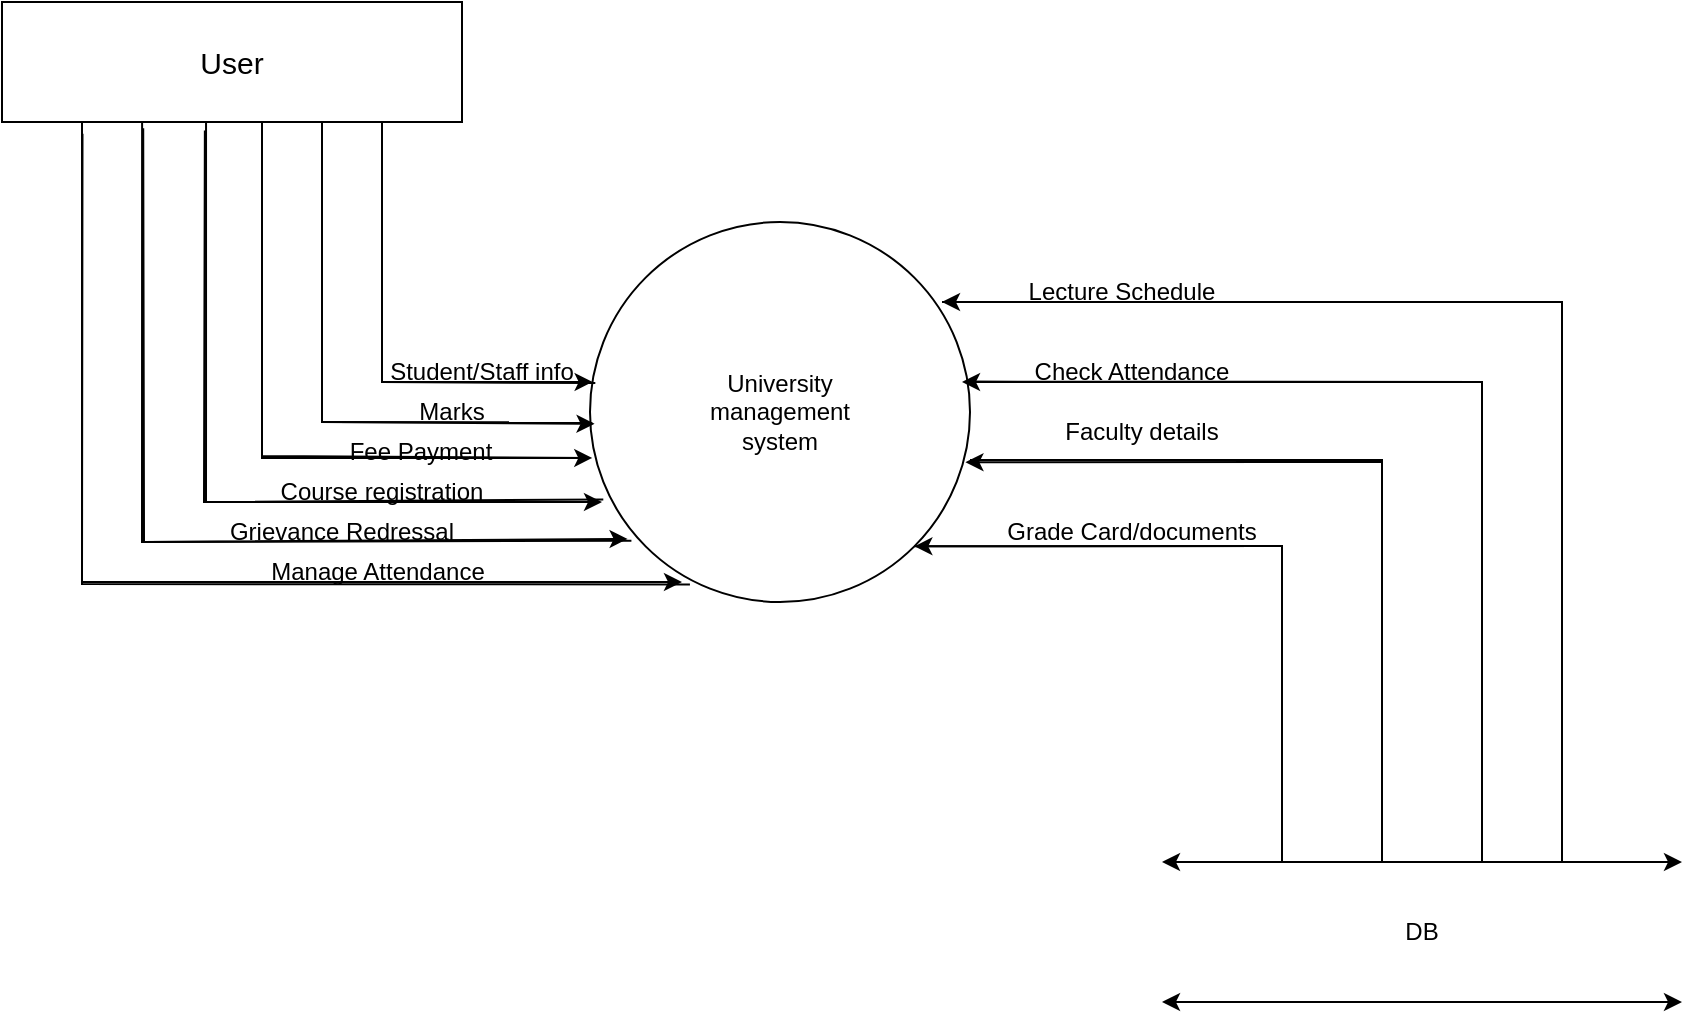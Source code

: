 <mxfile version="23.1.5" type="github">
  <diagram name="Page-1" id="agW8wjErQOaKU3tMcuwa">
    <mxGraphModel dx="993" dy="615" grid="1" gridSize="10" guides="1" tooltips="1" connect="1" arrows="1" fold="1" page="1" pageScale="1" pageWidth="827" pageHeight="1169" math="0" shadow="0">
      <root>
        <mxCell id="0" />
        <mxCell id="1" parent="0" />
        <mxCell id="E5SZIKUxcwCQIkeyADVF-1" value="" style="ellipse;whiteSpace=wrap;html=1;aspect=fixed;" parent="1" vertex="1">
          <mxGeometry x="414" y="160" width="190" height="190" as="geometry" />
        </mxCell>
        <mxCell id="E5SZIKUxcwCQIkeyADVF-2" value="University&lt;br&gt;management&lt;br&gt;system" style="text;strokeColor=none;align=center;fillColor=none;html=1;verticalAlign=middle;whiteSpace=wrap;rounded=0;" parent="1" vertex="1">
          <mxGeometry x="469" y="240" width="80" height="30" as="geometry" />
        </mxCell>
        <mxCell id="E5SZIKUxcwCQIkeyADVF-3" value="&lt;font style=&quot;font-size: 15px;&quot;&gt;User&lt;/font&gt;" style="rounded=0;whiteSpace=wrap;html=1;" parent="1" vertex="1">
          <mxGeometry x="120" y="50" width="230" height="60" as="geometry" />
        </mxCell>
        <mxCell id="E5SZIKUxcwCQIkeyADVF-6" value="" style="endArrow=none;html=1;rounded=0;exitX=0.014;exitY=0.424;exitDx=0;exitDy=0;exitPerimeter=0;" parent="1" edge="1" source="E5SZIKUxcwCQIkeyADVF-1">
          <mxGeometry width="50" height="50" relative="1" as="geometry">
            <mxPoint x="410" y="240" as="sourcePoint" />
            <mxPoint x="310" y="110" as="targetPoint" />
            <Array as="points">
              <mxPoint x="310" y="240" />
            </Array>
          </mxGeometry>
        </mxCell>
        <mxCell id="E5SZIKUxcwCQIkeyADVF-7" value="" style="endArrow=none;html=1;rounded=0;" parent="1" edge="1">
          <mxGeometry width="50" height="50" relative="1" as="geometry">
            <mxPoint x="280" y="260" as="sourcePoint" />
            <mxPoint x="280" y="110" as="targetPoint" />
            <Array as="points">
              <mxPoint x="280" y="180" />
            </Array>
          </mxGeometry>
        </mxCell>
        <mxCell id="E5SZIKUxcwCQIkeyADVF-8" value="" style="endArrow=none;html=1;rounded=0;entryX=0.006;entryY=0.527;entryDx=0;entryDy=0;entryPerimeter=0;" parent="1" target="E5SZIKUxcwCQIkeyADVF-1" edge="1">
          <mxGeometry width="50" height="50" relative="1" as="geometry">
            <mxPoint x="280" y="260" as="sourcePoint" />
            <mxPoint x="390" y="240" as="targetPoint" />
          </mxGeometry>
        </mxCell>
        <mxCell id="_fnn-5f8zI0juOkFKOcM-1" value="" style="endArrow=none;html=1;rounded=0;exitX=-0.004;exitY=0.621;exitDx=0;exitDy=0;exitPerimeter=0;" edge="1" parent="1" source="E5SZIKUxcwCQIkeyADVF-1">
          <mxGeometry width="50" height="50" relative="1" as="geometry">
            <mxPoint x="330" y="277" as="sourcePoint" />
            <mxPoint x="250" y="110" as="targetPoint" />
            <Array as="points">
              <mxPoint x="250" y="277" />
            </Array>
          </mxGeometry>
        </mxCell>
        <mxCell id="_fnn-5f8zI0juOkFKOcM-2" value="" style="endArrow=none;html=1;rounded=0;exitX=0.035;exitY=0.73;exitDx=0;exitDy=0;exitPerimeter=0;" edge="1" parent="1" source="E5SZIKUxcwCQIkeyADVF-1">
          <mxGeometry width="50" height="50" relative="1" as="geometry">
            <mxPoint x="390" y="290.72" as="sourcePoint" />
            <mxPoint x="222.02" y="110" as="targetPoint" />
            <Array as="points">
              <mxPoint x="222" y="300" />
              <mxPoint x="222.02" y="260" />
            </Array>
          </mxGeometry>
        </mxCell>
        <mxCell id="_fnn-5f8zI0juOkFKOcM-3" value="" style="endArrow=none;html=1;rounded=0;exitX=0.109;exitY=0.839;exitDx=0;exitDy=0;exitPerimeter=0;" edge="1" parent="1" source="E5SZIKUxcwCQIkeyADVF-1">
          <mxGeometry width="50" height="50" relative="1" as="geometry">
            <mxPoint x="390.0" y="310.67" as="sourcePoint" />
            <mxPoint x="190.05" y="110" as="targetPoint" />
            <Array as="points">
              <mxPoint x="190" y="320" />
            </Array>
          </mxGeometry>
        </mxCell>
        <mxCell id="_fnn-5f8zI0juOkFKOcM-4" value="" style="endArrow=none;html=1;rounded=0;exitX=0.263;exitY=0.954;exitDx=0;exitDy=0;exitPerimeter=0;" edge="1" parent="1" source="E5SZIKUxcwCQIkeyADVF-1">
          <mxGeometry width="50" height="50" relative="1" as="geometry">
            <mxPoint x="300" y="311" as="sourcePoint" />
            <mxPoint x="160" y="110" as="targetPoint" />
            <Array as="points">
              <mxPoint x="160" y="341" />
            </Array>
          </mxGeometry>
        </mxCell>
        <mxCell id="_fnn-5f8zI0juOkFKOcM-11" value="" style="endArrow=classic;startArrow=classic;html=1;rounded=0;" edge="1" parent="1">
          <mxGeometry width="50" height="50" relative="1" as="geometry">
            <mxPoint x="700" y="480" as="sourcePoint" />
            <mxPoint x="960" y="480" as="targetPoint" />
          </mxGeometry>
        </mxCell>
        <mxCell id="_fnn-5f8zI0juOkFKOcM-13" value="" style="endArrow=classic;startArrow=classic;html=1;rounded=0;" edge="1" parent="1">
          <mxGeometry width="50" height="50" relative="1" as="geometry">
            <mxPoint x="700" y="550" as="sourcePoint" />
            <mxPoint x="960" y="550" as="targetPoint" />
          </mxGeometry>
        </mxCell>
        <mxCell id="_fnn-5f8zI0juOkFKOcM-14" value="DB" style="text;html=1;align=center;verticalAlign=middle;whiteSpace=wrap;rounded=0;" vertex="1" parent="1">
          <mxGeometry x="760" y="500" width="140" height="30" as="geometry" />
        </mxCell>
        <mxCell id="_fnn-5f8zI0juOkFKOcM-15" value="" style="endArrow=none;html=1;rounded=0;entryX=1;entryY=1;entryDx=0;entryDy=0;" edge="1" parent="1" target="E5SZIKUxcwCQIkeyADVF-1">
          <mxGeometry width="50" height="50" relative="1" as="geometry">
            <mxPoint x="760" y="480" as="sourcePoint" />
            <mxPoint x="604" y="230" as="targetPoint" />
            <Array as="points">
              <mxPoint x="760" y="322" />
            </Array>
          </mxGeometry>
        </mxCell>
        <mxCell id="_fnn-5f8zI0juOkFKOcM-17" value="" style="endArrow=none;html=1;rounded=0;" edge="1" parent="1">
          <mxGeometry width="50" height="50" relative="1" as="geometry">
            <mxPoint x="810" y="480" as="sourcePoint" />
            <mxPoint x="604" y="279" as="targetPoint" />
            <Array as="points">
              <mxPoint x="810" y="279" />
            </Array>
          </mxGeometry>
        </mxCell>
        <mxCell id="_fnn-5f8zI0juOkFKOcM-19" value="" style="endArrow=none;html=1;rounded=0;entryX=0.992;entryY=0.42;entryDx=0;entryDy=0;entryPerimeter=0;" edge="1" parent="1" target="E5SZIKUxcwCQIkeyADVF-1">
          <mxGeometry width="50" height="50" relative="1" as="geometry">
            <mxPoint x="860" y="480" as="sourcePoint" />
            <mxPoint x="610" y="240" as="targetPoint" />
            <Array as="points">
              <mxPoint x="860" y="240" />
            </Array>
          </mxGeometry>
        </mxCell>
        <mxCell id="_fnn-5f8zI0juOkFKOcM-20" value="" style="endArrow=none;html=1;rounded=0;" edge="1" parent="1">
          <mxGeometry width="50" height="50" relative="1" as="geometry">
            <mxPoint x="900" y="480" as="sourcePoint" />
            <mxPoint x="590" y="200" as="targetPoint" />
            <Array as="points">
              <mxPoint x="900" y="200" />
            </Array>
          </mxGeometry>
        </mxCell>
        <mxCell id="_fnn-5f8zI0juOkFKOcM-33" value="" style="endArrow=classic;html=1;rounded=0;entryX=0.007;entryY=0.421;entryDx=0;entryDy=0;entryPerimeter=0;" edge="1" parent="1" target="E5SZIKUxcwCQIkeyADVF-1">
          <mxGeometry width="50" height="50" relative="1" as="geometry">
            <mxPoint x="310" y="110" as="sourcePoint" />
            <mxPoint x="410" y="240" as="targetPoint" />
            <Array as="points">
              <mxPoint x="310" y="240" />
            </Array>
          </mxGeometry>
        </mxCell>
        <mxCell id="_fnn-5f8zI0juOkFKOcM-34" value="" style="endArrow=classic;html=1;rounded=0;entryX=0.012;entryY=0.531;entryDx=0;entryDy=0;entryPerimeter=0;" edge="1" parent="1" target="E5SZIKUxcwCQIkeyADVF-1">
          <mxGeometry width="50" height="50" relative="1" as="geometry">
            <mxPoint x="280" y="110" as="sourcePoint" />
            <mxPoint x="410" y="260" as="targetPoint" />
            <Array as="points">
              <mxPoint x="280" y="260" />
            </Array>
          </mxGeometry>
        </mxCell>
        <mxCell id="_fnn-5f8zI0juOkFKOcM-35" value="" style="endArrow=classic;html=1;rounded=0;entryX=0.006;entryY=0.621;entryDx=0;entryDy=0;entryPerimeter=0;" edge="1" parent="1" target="E5SZIKUxcwCQIkeyADVF-1">
          <mxGeometry width="50" height="50" relative="1" as="geometry">
            <mxPoint x="250" y="110" as="sourcePoint" />
            <mxPoint x="250" y="280" as="targetPoint" />
            <Array as="points">
              <mxPoint x="250" y="278" />
            </Array>
          </mxGeometry>
        </mxCell>
        <mxCell id="_fnn-5f8zI0juOkFKOcM-36" value="" style="endArrow=classic;html=1;rounded=0;exitX=0.441;exitY=1.071;exitDx=0;exitDy=0;exitPerimeter=0;" edge="1" parent="1" source="E5SZIKUxcwCQIkeyADVF-3">
          <mxGeometry width="50" height="50" relative="1" as="geometry">
            <mxPoint x="220" y="110" as="sourcePoint" />
            <mxPoint x="420" y="300" as="targetPoint" />
            <Array as="points">
              <mxPoint x="221" y="300" />
            </Array>
          </mxGeometry>
        </mxCell>
        <mxCell id="_fnn-5f8zI0juOkFKOcM-37" value="" style="endArrow=classic;html=1;rounded=0;exitX=0.307;exitY=1.053;exitDx=0;exitDy=0;exitPerimeter=0;entryX=0.099;entryY=0.834;entryDx=0;entryDy=0;entryPerimeter=0;" edge="1" parent="1" source="E5SZIKUxcwCQIkeyADVF-3" target="E5SZIKUxcwCQIkeyADVF-1">
          <mxGeometry width="50" height="50" relative="1" as="geometry">
            <mxPoint x="410" y="290" as="sourcePoint" />
            <mxPoint x="460" y="240" as="targetPoint" />
            <Array as="points">
              <mxPoint x="191" y="320" />
            </Array>
          </mxGeometry>
        </mxCell>
        <mxCell id="_fnn-5f8zI0juOkFKOcM-38" value="" style="endArrow=classic;html=1;rounded=0;exitX=0.175;exitY=1.098;exitDx=0;exitDy=0;exitPerimeter=0;" edge="1" parent="1" source="E5SZIKUxcwCQIkeyADVF-3">
          <mxGeometry width="50" height="50" relative="1" as="geometry">
            <mxPoint x="410" y="290" as="sourcePoint" />
            <mxPoint x="460" y="340" as="targetPoint" />
            <Array as="points">
              <mxPoint x="160" y="340" />
            </Array>
          </mxGeometry>
        </mxCell>
        <mxCell id="_fnn-5f8zI0juOkFKOcM-39" value="" style="endArrow=classic;html=1;rounded=0;entryX=1;entryY=1;entryDx=0;entryDy=0;" edge="1" parent="1" target="E5SZIKUxcwCQIkeyADVF-1">
          <mxGeometry width="50" height="50" relative="1" as="geometry">
            <mxPoint x="760" y="480" as="sourcePoint" />
            <mxPoint x="770" y="290" as="targetPoint" />
            <Array as="points">
              <mxPoint x="760" y="322" />
            </Array>
          </mxGeometry>
        </mxCell>
        <mxCell id="_fnn-5f8zI0juOkFKOcM-40" value="" style="endArrow=classic;html=1;rounded=0;entryX=0.988;entryY=0.632;entryDx=0;entryDy=0;entryPerimeter=0;" edge="1" parent="1" target="E5SZIKUxcwCQIkeyADVF-1">
          <mxGeometry width="50" height="50" relative="1" as="geometry">
            <mxPoint x="810" y="480" as="sourcePoint" />
            <mxPoint x="770" y="290" as="targetPoint" />
            <Array as="points">
              <mxPoint x="810" y="280" />
            </Array>
          </mxGeometry>
        </mxCell>
        <mxCell id="_fnn-5f8zI0juOkFKOcM-41" value="" style="endArrow=classic;html=1;rounded=0;" edge="1" parent="1">
          <mxGeometry width="50" height="50" relative="1" as="geometry">
            <mxPoint x="860" y="480" as="sourcePoint" />
            <mxPoint x="600" y="240" as="targetPoint" />
            <Array as="points">
              <mxPoint x="860" y="240" />
            </Array>
          </mxGeometry>
        </mxCell>
        <mxCell id="_fnn-5f8zI0juOkFKOcM-42" value="" style="endArrow=classic;html=1;rounded=0;" edge="1" parent="1">
          <mxGeometry width="50" height="50" relative="1" as="geometry">
            <mxPoint x="900" y="480" as="sourcePoint" />
            <mxPoint x="590" y="200" as="targetPoint" />
            <Array as="points">
              <mxPoint x="900" y="200" />
            </Array>
          </mxGeometry>
        </mxCell>
        <mxCell id="_fnn-5f8zI0juOkFKOcM-43" value="Student/Staff info" style="text;html=1;align=center;verticalAlign=middle;whiteSpace=wrap;rounded=0;" vertex="1" parent="1">
          <mxGeometry x="310" y="220" width="100" height="30" as="geometry" />
        </mxCell>
        <mxCell id="_fnn-5f8zI0juOkFKOcM-44" value="Marks" style="text;html=1;align=center;verticalAlign=middle;whiteSpace=wrap;rounded=0;" vertex="1" parent="1">
          <mxGeometry x="310" y="240" width="70" height="30" as="geometry" />
        </mxCell>
        <mxCell id="_fnn-5f8zI0juOkFKOcM-45" value="Fee Payment" style="text;html=1;align=center;verticalAlign=middle;whiteSpace=wrap;rounded=0;" vertex="1" parent="1">
          <mxGeometry x="279" y="260" width="101" height="30" as="geometry" />
        </mxCell>
        <mxCell id="_fnn-5f8zI0juOkFKOcM-46" value="Course registration" style="text;html=1;align=center;verticalAlign=middle;whiteSpace=wrap;rounded=0;" vertex="1" parent="1">
          <mxGeometry x="250" y="280" width="120" height="30" as="geometry" />
        </mxCell>
        <mxCell id="_fnn-5f8zI0juOkFKOcM-47" value="Grievance Redressal" style="text;html=1;align=center;verticalAlign=middle;whiteSpace=wrap;rounded=0;" vertex="1" parent="1">
          <mxGeometry x="230" y="300" width="120" height="30" as="geometry" />
        </mxCell>
        <mxCell id="_fnn-5f8zI0juOkFKOcM-53" value="Manage Attendance" style="text;html=1;align=center;verticalAlign=middle;whiteSpace=wrap;rounded=0;" vertex="1" parent="1">
          <mxGeometry x="250" y="320" width="116" height="30" as="geometry" />
        </mxCell>
        <mxCell id="_fnn-5f8zI0juOkFKOcM-54" value="Check Attendance" style="text;html=1;align=center;verticalAlign=middle;whiteSpace=wrap;rounded=0;" vertex="1" parent="1">
          <mxGeometry x="635" y="220" width="100" height="30" as="geometry" />
        </mxCell>
        <mxCell id="_fnn-5f8zI0juOkFKOcM-55" value="Faculty details" style="text;html=1;align=center;verticalAlign=middle;whiteSpace=wrap;rounded=0;" vertex="1" parent="1">
          <mxGeometry x="645" y="250" width="90" height="30" as="geometry" />
        </mxCell>
        <mxCell id="_fnn-5f8zI0juOkFKOcM-56" value="Lecture Schedule" style="text;html=1;align=center;verticalAlign=middle;whiteSpace=wrap;rounded=0;" vertex="1" parent="1">
          <mxGeometry x="625" y="180" width="110" height="30" as="geometry" />
        </mxCell>
        <mxCell id="_fnn-5f8zI0juOkFKOcM-57" value="Grade Card/documents" style="text;html=1;align=center;verticalAlign=middle;whiteSpace=wrap;rounded=0;" vertex="1" parent="1">
          <mxGeometry x="605" y="300" width="160" height="30" as="geometry" />
        </mxCell>
      </root>
    </mxGraphModel>
  </diagram>
</mxfile>
